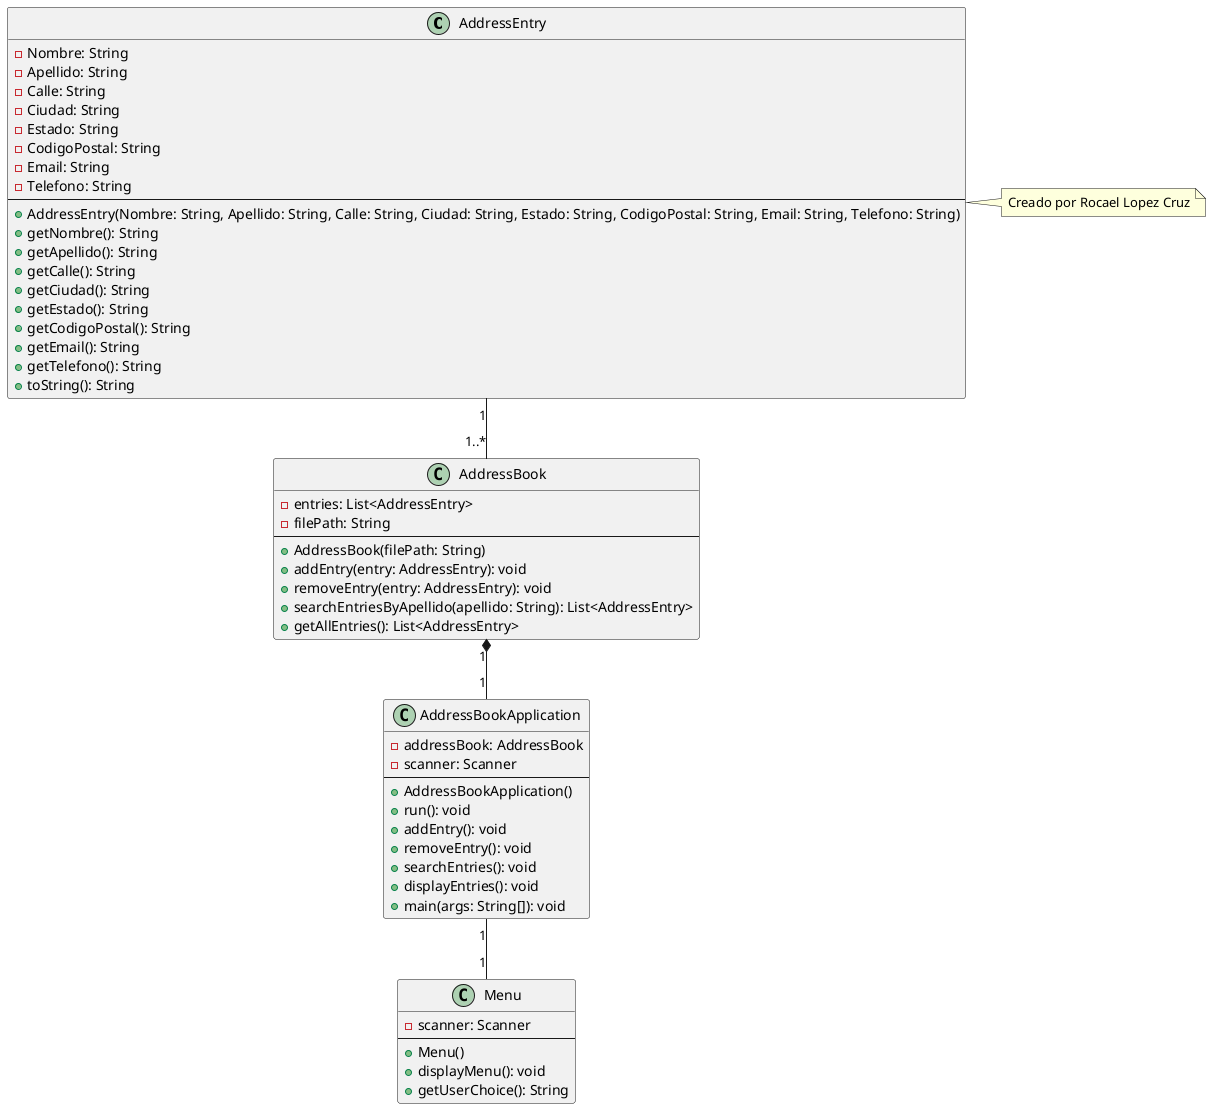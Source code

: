 @startuml

class AddressEntry {
  - Nombre: String
  - Apellido: String
  - Calle: String
  - Ciudad: String
  - Estado: String
  - CodigoPostal: String
  - Email: String
  - Telefono: String
  --
  + AddressEntry(Nombre: String, Apellido: String, Calle: String, Ciudad: String, Estado: String, CodigoPostal: String, Email: String, Telefono: String)
  + getNombre(): String
  + getApellido(): String
  + getCalle(): String
  + getCiudad(): String
  + getEstado(): String
  + getCodigoPostal(): String
  + getEmail(): String
  + getTelefono(): String
  + toString(): String
}

class AddressBook {
  - entries: List<AddressEntry>
  - filePath: String
  --
  + AddressBook(filePath: String)
  + addEntry(entry: AddressEntry): void
  + removeEntry(entry: AddressEntry): void
  + searchEntriesByApellido(apellido: String): List<AddressEntry>
  + getAllEntries(): List<AddressEntry>
}

class AddressBookApplication {
  - addressBook: AddressBook
  - scanner: Scanner
  --
  + AddressBookApplication()
  + run(): void
  + addEntry(): void
  + removeEntry(): void
  + searchEntries(): void
  + displayEntries(): void
  + main(args: String[]): void
}

class Menu {
  - scanner: Scanner
  --
  + Menu()
  + displayMenu(): void
  + getUserChoice(): String
}

AddressEntry "1" -- "1..*" AddressBook
AddressBook "1" *-- "1" AddressBookApplication
AddressBookApplication "1" -- "1" Menu

note right of AddressEntry: Creado por Rocael Lopez Cruz

@enduml
